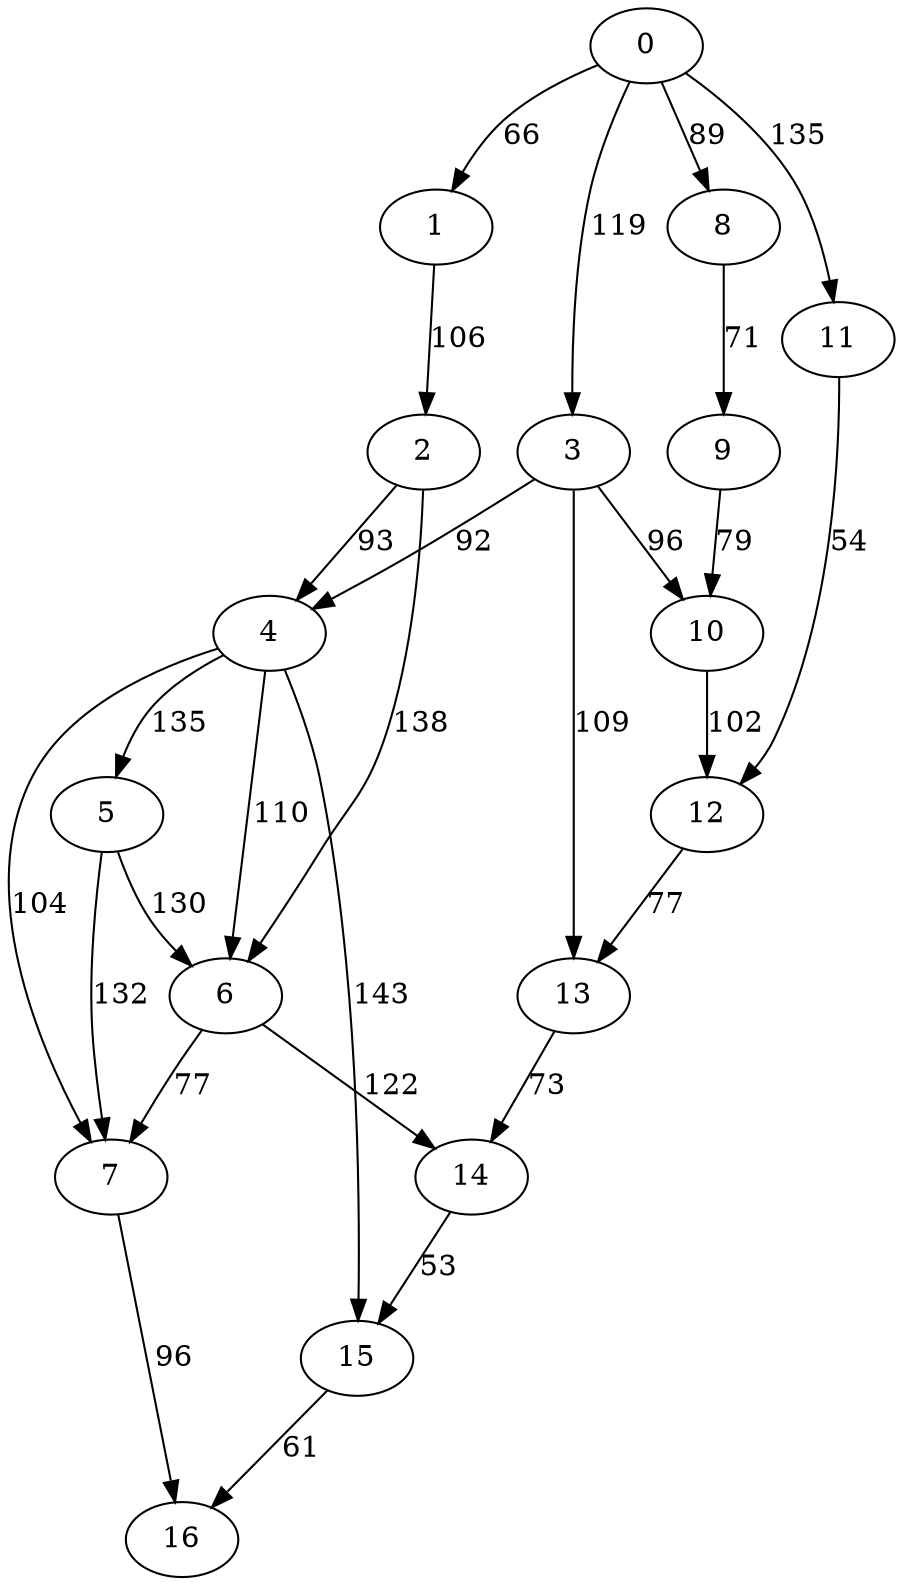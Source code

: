 digraph t20p4r7_10 {
0 -> 1 [ label = 66 ];
0 -> 3 [ label = 119 ];
0 -> 8 [ label = 89 ];
0 -> 11 [ label = 135 ];
1 -> 2 [ label = 106 ];
2 -> 4 [ label = 93 ];
2 -> 6 [ label = 138 ];
3 -> 4 [ label = 92 ];
3 -> 10 [ label = 96 ];
3 -> 13 [ label = 109 ];
4 -> 5 [ label = 135 ];
4 -> 6 [ label = 110 ];
4 -> 7 [ label = 104 ];
4 -> 15 [ label = 143 ];
5 -> 6 [ label = 130 ];
5 -> 7 [ label = 132 ];
6 -> 7 [ label = 77 ];
6 -> 14 [ label = 122 ];
7 -> 16 [ label = 96 ];
8 -> 9 [ label = 71 ];
9 -> 10 [ label = 79 ];
10 -> 12 [ label = 102 ];
11 -> 12 [ label = 54 ];
12 -> 13 [ label = 77 ];
13 -> 14 [ label = 73 ];
14 -> 15 [ label = 53 ];
15 -> 16 [ label = 61 ];
 }

